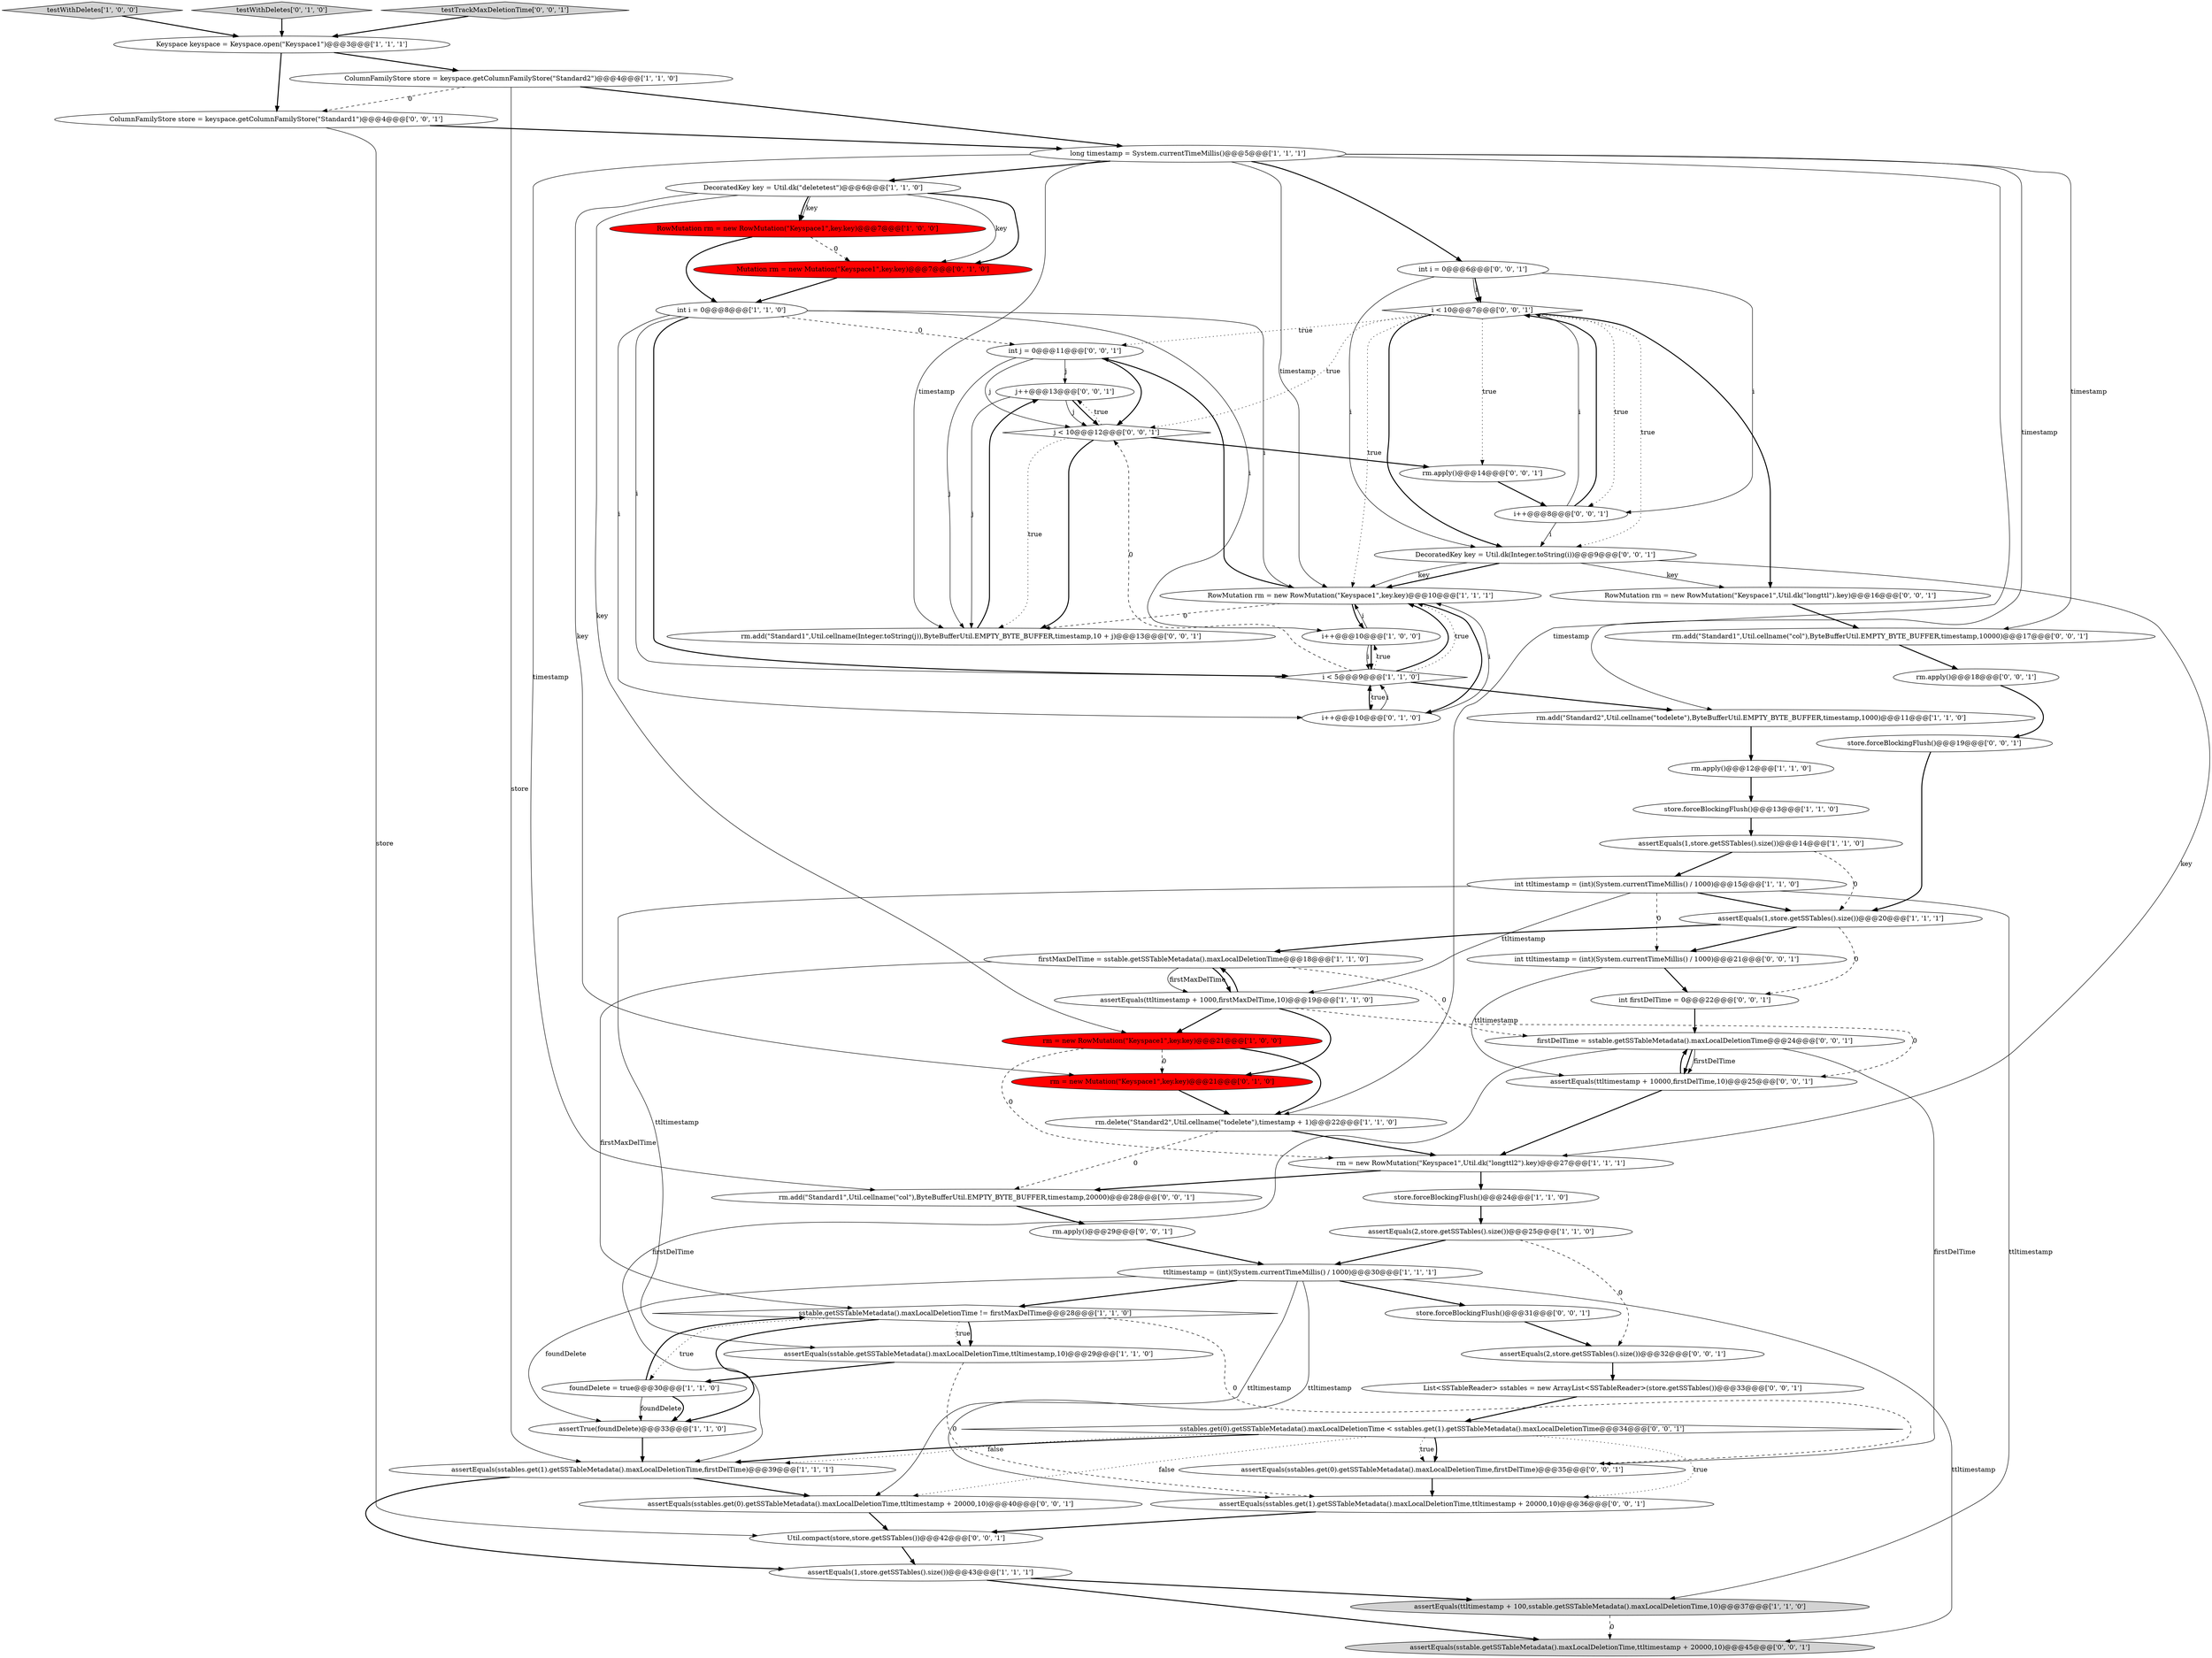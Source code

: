 digraph {
15 [style = filled, label = "long timestamp = System.currentTimeMillis()@@@5@@@['1', '1', '1']", fillcolor = white, shape = ellipse image = "AAA0AAABBB1BBB"];
41 [style = filled, label = "firstDelTime = sstable.getSSTableMetadata().maxLocalDeletionTime@@@24@@@['0', '0', '1']", fillcolor = white, shape = ellipse image = "AAA0AAABBB3BBB"];
48 [style = filled, label = "int j = 0@@@11@@@['0', '0', '1']", fillcolor = white, shape = ellipse image = "AAA0AAABBB3BBB"];
30 [style = filled, label = "assertEquals(sstables.get(1).getSSTableMetadata().maxLocalDeletionTime,firstDelTime)@@@39@@@['1', '1', '1']", fillcolor = white, shape = ellipse image = "AAA0AAABBB1BBB"];
46 [style = filled, label = "i < 10@@@7@@@['0', '0', '1']", fillcolor = white, shape = diamond image = "AAA0AAABBB3BBB"];
63 [style = filled, label = "store.forceBlockingFlush()@@@31@@@['0', '0', '1']", fillcolor = white, shape = ellipse image = "AAA0AAABBB3BBB"];
4 [style = filled, label = "assertTrue(foundDelete)@@@33@@@['1', '1', '0']", fillcolor = white, shape = ellipse image = "AAA0AAABBB1BBB"];
26 [style = filled, label = "rm.delete(\"Standard2\",Util.cellname(\"todelete\"),timestamp + 1)@@@22@@@['1', '1', '0']", fillcolor = white, shape = ellipse image = "AAA0AAABBB1BBB"];
64 [style = filled, label = "sstables.get(0).getSSTableMetadata().maxLocalDeletionTime < sstables.get(1).getSSTableMetadata().maxLocalDeletionTime@@@34@@@['0', '0', '1']", fillcolor = white, shape = diamond image = "AAA0AAABBB3BBB"];
7 [style = filled, label = "foundDelete = true@@@30@@@['1', '1', '0']", fillcolor = white, shape = ellipse image = "AAA0AAABBB1BBB"];
27 [style = filled, label = "sstable.getSSTableMetadata().maxLocalDeletionTime != firstMaxDelTime@@@28@@@['1', '1', '0']", fillcolor = white, shape = diamond image = "AAA0AAABBB1BBB"];
53 [style = filled, label = "store.forceBlockingFlush()@@@19@@@['0', '0', '1']", fillcolor = white, shape = ellipse image = "AAA0AAABBB3BBB"];
62 [style = filled, label = "assertEquals(sstables.get(0).getSSTableMetadata().maxLocalDeletionTime,ttltimestamp + 20000,10)@@@40@@@['0', '0', '1']", fillcolor = white, shape = ellipse image = "AAA0AAABBB3BBB"];
14 [style = filled, label = "assertEquals(sstable.getSSTableMetadata().maxLocalDeletionTime,ttltimestamp,10)@@@29@@@['1', '1', '0']", fillcolor = white, shape = ellipse image = "AAA0AAABBB1BBB"];
51 [style = filled, label = "int firstDelTime = 0@@@22@@@['0', '0', '1']", fillcolor = white, shape = ellipse image = "AAA0AAABBB3BBB"];
5 [style = filled, label = "testWithDeletes['1', '0', '0']", fillcolor = lightgray, shape = diamond image = "AAA0AAABBB1BBB"];
12 [style = filled, label = "i < 5@@@9@@@['1', '1', '0']", fillcolor = white, shape = diamond image = "AAA0AAABBB1BBB"];
55 [style = filled, label = "i++@@@8@@@['0', '0', '1']", fillcolor = white, shape = ellipse image = "AAA0AAABBB3BBB"];
21 [style = filled, label = "assertEquals(ttltimestamp + 1000,firstMaxDelTime,10)@@@19@@@['1', '1', '0']", fillcolor = white, shape = ellipse image = "AAA0AAABBB1BBB"];
33 [style = filled, label = "Mutation rm = new Mutation(\"Keyspace1\",key.key)@@@7@@@['0', '1', '0']", fillcolor = red, shape = ellipse image = "AAA1AAABBB2BBB"];
57 [style = filled, label = "int ttltimestamp = (int)(System.currentTimeMillis() / 1000)@@@21@@@['0', '0', '1']", fillcolor = white, shape = ellipse image = "AAA0AAABBB3BBB"];
36 [style = filled, label = "assertEquals(ttltimestamp + 10000,firstDelTime,10)@@@25@@@['0', '0', '1']", fillcolor = white, shape = ellipse image = "AAA0AAABBB3BBB"];
50 [style = filled, label = "List<SSTableReader> sstables = new ArrayList<SSTableReader>(store.getSSTables())@@@33@@@['0', '0', '1']", fillcolor = white, shape = ellipse image = "AAA0AAABBB3BBB"];
13 [style = filled, label = "ttltimestamp = (int)(System.currentTimeMillis() / 1000)@@@30@@@['1', '1', '1']", fillcolor = white, shape = ellipse image = "AAA0AAABBB1BBB"];
42 [style = filled, label = "Util.compact(store,store.getSSTables())@@@42@@@['0', '0', '1']", fillcolor = white, shape = ellipse image = "AAA0AAABBB3BBB"];
20 [style = filled, label = "ColumnFamilyStore store = keyspace.getColumnFamilyStore(\"Standard2\")@@@4@@@['1', '1', '0']", fillcolor = white, shape = ellipse image = "AAA0AAABBB1BBB"];
59 [style = filled, label = "rm.apply()@@@18@@@['0', '0', '1']", fillcolor = white, shape = ellipse image = "AAA0AAABBB3BBB"];
60 [style = filled, label = "rm.add(\"Standard1\",Util.cellname(\"col\"),ByteBufferUtil.EMPTY_BYTE_BUFFER,timestamp,20000)@@@28@@@['0', '0', '1']", fillcolor = white, shape = ellipse image = "AAA0AAABBB3BBB"];
37 [style = filled, label = "int i = 0@@@6@@@['0', '0', '1']", fillcolor = white, shape = ellipse image = "AAA0AAABBB3BBB"];
2 [style = filled, label = "DecoratedKey key = Util.dk(\"deletetest\")@@@6@@@['1', '1', '0']", fillcolor = white, shape = ellipse image = "AAA0AAABBB1BBB"];
34 [style = filled, label = "rm = new Mutation(\"Keyspace1\",key.key)@@@21@@@['0', '1', '0']", fillcolor = red, shape = ellipse image = "AAA1AAABBB2BBB"];
8 [style = filled, label = "assertEquals(ttltimestamp + 100,sstable.getSSTableMetadata().maxLocalDeletionTime,10)@@@37@@@['1', '1', '0']", fillcolor = lightgray, shape = ellipse image = "AAA0AAABBB1BBB"];
35 [style = filled, label = "DecoratedKey key = Util.dk(Integer.toString(i))@@@9@@@['0', '0', '1']", fillcolor = white, shape = ellipse image = "AAA0AAABBB3BBB"];
43 [style = filled, label = "j++@@@13@@@['0', '0', '1']", fillcolor = white, shape = ellipse image = "AAA0AAABBB3BBB"];
23 [style = filled, label = "RowMutation rm = new RowMutation(\"Keyspace1\",key.key)@@@7@@@['1', '0', '0']", fillcolor = red, shape = ellipse image = "AAA1AAABBB1BBB"];
38 [style = filled, label = "rm.apply()@@@29@@@['0', '0', '1']", fillcolor = white, shape = ellipse image = "AAA0AAABBB3BBB"];
11 [style = filled, label = "assertEquals(1,store.getSSTables().size())@@@20@@@['1', '1', '1']", fillcolor = white, shape = ellipse image = "AAA0AAABBB1BBB"];
9 [style = filled, label = "RowMutation rm = new RowMutation(\"Keyspace1\",key.key)@@@10@@@['1', '1', '1']", fillcolor = white, shape = ellipse image = "AAA0AAABBB1BBB"];
28 [style = filled, label = "rm = new RowMutation(\"Keyspace1\",Util.dk(\"longttl2\").key)@@@27@@@['1', '1', '1']", fillcolor = white, shape = ellipse image = "AAA0AAABBB1BBB"];
32 [style = filled, label = "testWithDeletes['0', '1', '0']", fillcolor = lightgray, shape = diamond image = "AAA0AAABBB2BBB"];
39 [style = filled, label = "rm.apply()@@@14@@@['0', '0', '1']", fillcolor = white, shape = ellipse image = "AAA0AAABBB3BBB"];
40 [style = filled, label = "RowMutation rm = new RowMutation(\"Keyspace1\",Util.dk(\"longttl\").key)@@@16@@@['0', '0', '1']", fillcolor = white, shape = ellipse image = "AAA0AAABBB3BBB"];
24 [style = filled, label = "rm.apply()@@@12@@@['1', '1', '0']", fillcolor = white, shape = ellipse image = "AAA0AAABBB1BBB"];
16 [style = filled, label = "int ttltimestamp = (int)(System.currentTimeMillis() / 1000)@@@15@@@['1', '1', '0']", fillcolor = white, shape = ellipse image = "AAA0AAABBB1BBB"];
54 [style = filled, label = "j < 10@@@12@@@['0', '0', '1']", fillcolor = white, shape = diamond image = "AAA0AAABBB3BBB"];
0 [style = filled, label = "Keyspace keyspace = Keyspace.open(\"Keyspace1\")@@@3@@@['1', '1', '1']", fillcolor = white, shape = ellipse image = "AAA0AAABBB1BBB"];
52 [style = filled, label = "ColumnFamilyStore store = keyspace.getColumnFamilyStore(\"Standard1\")@@@4@@@['0', '0', '1']", fillcolor = white, shape = ellipse image = "AAA0AAABBB3BBB"];
10 [style = filled, label = "rm.add(\"Standard2\",Util.cellname(\"todelete\"),ByteBufferUtil.EMPTY_BYTE_BUFFER,timestamp,1000)@@@11@@@['1', '1', '0']", fillcolor = white, shape = ellipse image = "AAA0AAABBB1BBB"];
58 [style = filled, label = "assertEquals(sstables.get(1).getSSTableMetadata().maxLocalDeletionTime,ttltimestamp + 20000,10)@@@36@@@['0', '0', '1']", fillcolor = white, shape = ellipse image = "AAA0AAABBB3BBB"];
49 [style = filled, label = "assertEquals(2,store.getSSTables().size())@@@32@@@['0', '0', '1']", fillcolor = white, shape = ellipse image = "AAA0AAABBB3BBB"];
47 [style = filled, label = "rm.add(\"Standard1\",Util.cellname(\"col\"),ByteBufferUtil.EMPTY_BYTE_BUFFER,timestamp,10000)@@@17@@@['0', '0', '1']", fillcolor = white, shape = ellipse image = "AAA0AAABBB3BBB"];
22 [style = filled, label = "assertEquals(1,store.getSSTables().size())@@@43@@@['1', '1', '1']", fillcolor = white, shape = ellipse image = "AAA0AAABBB1BBB"];
1 [style = filled, label = "i++@@@10@@@['1', '0', '0']", fillcolor = white, shape = ellipse image = "AAA0AAABBB1BBB"];
18 [style = filled, label = "assertEquals(1,store.getSSTables().size())@@@14@@@['1', '1', '0']", fillcolor = white, shape = ellipse image = "AAA0AAABBB1BBB"];
56 [style = filled, label = "testTrackMaxDeletionTime['0', '0', '1']", fillcolor = lightgray, shape = diamond image = "AAA0AAABBB3BBB"];
44 [style = filled, label = "assertEquals(sstables.get(0).getSSTableMetadata().maxLocalDeletionTime,firstDelTime)@@@35@@@['0', '0', '1']", fillcolor = white, shape = ellipse image = "AAA0AAABBB3BBB"];
17 [style = filled, label = "rm = new RowMutation(\"Keyspace1\",key.key)@@@21@@@['1', '0', '0']", fillcolor = red, shape = ellipse image = "AAA1AAABBB1BBB"];
29 [style = filled, label = "assertEquals(2,store.getSSTables().size())@@@25@@@['1', '1', '0']", fillcolor = white, shape = ellipse image = "AAA0AAABBB1BBB"];
31 [style = filled, label = "i++@@@10@@@['0', '1', '0']", fillcolor = white, shape = ellipse image = "AAA0AAABBB2BBB"];
45 [style = filled, label = "rm.add(\"Standard1\",Util.cellname(Integer.toString(j)),ByteBufferUtil.EMPTY_BYTE_BUFFER,timestamp,10 + j)@@@13@@@['0', '0', '1']", fillcolor = white, shape = ellipse image = "AAA0AAABBB3BBB"];
25 [style = filled, label = "store.forceBlockingFlush()@@@24@@@['1', '1', '0']", fillcolor = white, shape = ellipse image = "AAA0AAABBB1BBB"];
3 [style = filled, label = "store.forceBlockingFlush()@@@13@@@['1', '1', '0']", fillcolor = white, shape = ellipse image = "AAA0AAABBB1BBB"];
61 [style = filled, label = "assertEquals(sstable.getSSTableMetadata().maxLocalDeletionTime,ttltimestamp + 20000,10)@@@45@@@['0', '0', '1']", fillcolor = lightgray, shape = ellipse image = "AAA0AAABBB3BBB"];
19 [style = filled, label = "firstMaxDelTime = sstable.getSSTableMetadata().maxLocalDeletionTime@@@18@@@['1', '1', '0']", fillcolor = white, shape = ellipse image = "AAA0AAABBB1BBB"];
6 [style = filled, label = "int i = 0@@@8@@@['1', '1', '0']", fillcolor = white, shape = ellipse image = "AAA0AAABBB1BBB"];
6->9 [style = solid, label="i"];
27->14 [style = dotted, label="true"];
46->55 [style = dotted, label="true"];
20->52 [style = dashed, label="0"];
19->27 [style = solid, label="firstMaxDelTime"];
15->60 [style = solid, label="timestamp"];
10->24 [style = bold, label=""];
32->0 [style = bold, label=""];
16->14 [style = solid, label="ttltimestamp"];
36->28 [style = bold, label=""];
13->4 [style = solid, label="foundDelete"];
43->54 [style = solid, label="j"];
13->61 [style = solid, label="ttltimestamp"];
25->29 [style = bold, label=""];
53->11 [style = bold, label=""];
12->9 [style = bold, label=""];
14->7 [style = bold, label=""];
35->28 [style = solid, label="key"];
3->18 [style = bold, label=""];
48->54 [style = bold, label=""];
22->8 [style = bold, label=""];
0->52 [style = bold, label=""];
2->23 [style = bold, label=""];
17->28 [style = dashed, label="0"];
26->60 [style = dashed, label="0"];
12->10 [style = bold, label=""];
45->43 [style = bold, label=""];
62->42 [style = bold, label=""];
5->0 [style = bold, label=""];
34->26 [style = bold, label=""];
14->58 [style = dashed, label="0"];
46->48 [style = dotted, label="true"];
40->47 [style = bold, label=""];
1->12 [style = bold, label=""];
28->25 [style = bold, label=""];
43->45 [style = solid, label="j"];
26->28 [style = bold, label=""];
6->12 [style = solid, label="i"];
20->15 [style = bold, label=""];
54->45 [style = dotted, label="true"];
13->63 [style = bold, label=""];
55->46 [style = solid, label="i"];
6->1 [style = solid, label="i"];
48->54 [style = solid, label="j"];
12->31 [style = dotted, label="true"];
15->10 [style = solid, label="timestamp"];
21->19 [style = bold, label=""];
36->41 [style = bold, label=""];
57->51 [style = bold, label=""];
57->36 [style = solid, label="ttltimestamp"];
2->34 [style = solid, label="key"];
31->12 [style = solid, label="i"];
9->48 [style = bold, label=""];
9->45 [style = dashed, label="0"];
48->43 [style = solid, label="j"];
21->36 [style = dashed, label="0"];
7->4 [style = solid, label="foundDelete"];
6->31 [style = solid, label="i"];
37->46 [style = bold, label=""];
20->30 [style = solid, label="store"];
46->54 [style = dotted, label="true"];
1->12 [style = solid, label="i"];
22->61 [style = bold, label=""];
16->57 [style = dashed, label="0"];
55->35 [style = solid, label="i"];
58->42 [style = bold, label=""];
2->33 [style = bold, label=""];
0->20 [style = bold, label=""];
42->22 [style = bold, label=""];
46->40 [style = bold, label=""];
9->1 [style = bold, label=""];
11->57 [style = bold, label=""];
24->3 [style = bold, label=""];
16->21 [style = solid, label="ttltimestamp"];
11->51 [style = dashed, label="0"];
52->15 [style = bold, label=""];
64->44 [style = bold, label=""];
15->45 [style = solid, label="timestamp"];
27->14 [style = bold, label=""];
46->35 [style = dotted, label="true"];
35->9 [style = bold, label=""];
41->44 [style = solid, label="firstDelTime"];
9->31 [style = bold, label=""];
1->9 [style = solid, label="i"];
35->40 [style = solid, label="key"];
21->34 [style = bold, label=""];
6->48 [style = dashed, label="0"];
37->55 [style = solid, label="i"];
7->4 [style = bold, label=""];
60->38 [style = bold, label=""];
41->30 [style = solid, label="firstDelTime"];
47->59 [style = bold, label=""];
31->12 [style = bold, label=""];
23->33 [style = dashed, label="0"];
49->50 [style = bold, label=""];
2->23 [style = solid, label="key"];
59->53 [style = bold, label=""];
19->21 [style = solid, label="firstMaxDelTime"];
19->41 [style = dashed, label="0"];
54->39 [style = bold, label=""];
13->27 [style = bold, label=""];
41->36 [style = bold, label=""];
12->54 [style = dashed, label="0"];
64->44 [style = dotted, label="true"];
28->60 [style = bold, label=""];
23->6 [style = bold, label=""];
46->35 [style = bold, label=""];
54->43 [style = dotted, label="true"];
50->64 [style = bold, label=""];
13->58 [style = solid, label="ttltimestamp"];
27->44 [style = dashed, label="0"];
64->30 [style = bold, label=""];
15->37 [style = bold, label=""];
43->54 [style = bold, label=""];
48->45 [style = solid, label="j"];
2->17 [style = solid, label="key"];
19->21 [style = bold, label=""];
6->12 [style = bold, label=""];
18->16 [style = bold, label=""];
16->8 [style = solid, label="ttltimestamp"];
37->35 [style = solid, label="i"];
54->45 [style = bold, label=""];
64->30 [style = dotted, label="false"];
15->2 [style = bold, label=""];
17->26 [style = bold, label=""];
30->22 [style = bold, label=""];
2->33 [style = solid, label="key"];
16->11 [style = bold, label=""];
35->9 [style = solid, label="key"];
17->34 [style = dashed, label="0"];
39->55 [style = bold, label=""];
18->11 [style = dashed, label="0"];
33->6 [style = bold, label=""];
63->49 [style = bold, label=""];
12->1 [style = dotted, label="true"];
56->0 [style = bold, label=""];
13->62 [style = solid, label="ttltimestamp"];
64->58 [style = dotted, label="true"];
11->19 [style = bold, label=""];
15->47 [style = solid, label="timestamp"];
15->9 [style = solid, label="timestamp"];
46->9 [style = dotted, label="true"];
31->9 [style = solid, label="i"];
27->4 [style = bold, label=""];
37->46 [style = solid, label="i"];
55->46 [style = bold, label=""];
4->30 [style = bold, label=""];
27->7 [style = dotted, label="true"];
15->26 [style = solid, label="timestamp"];
52->42 [style = solid, label="store"];
7->27 [style = bold, label=""];
46->39 [style = dotted, label="true"];
29->49 [style = dashed, label="0"];
44->58 [style = bold, label=""];
41->36 [style = solid, label="firstDelTime"];
8->61 [style = dashed, label="0"];
64->62 [style = dotted, label="false"];
38->13 [style = bold, label=""];
21->17 [style = bold, label=""];
51->41 [style = bold, label=""];
30->62 [style = bold, label=""];
12->9 [style = dotted, label="true"];
29->13 [style = bold, label=""];
}
